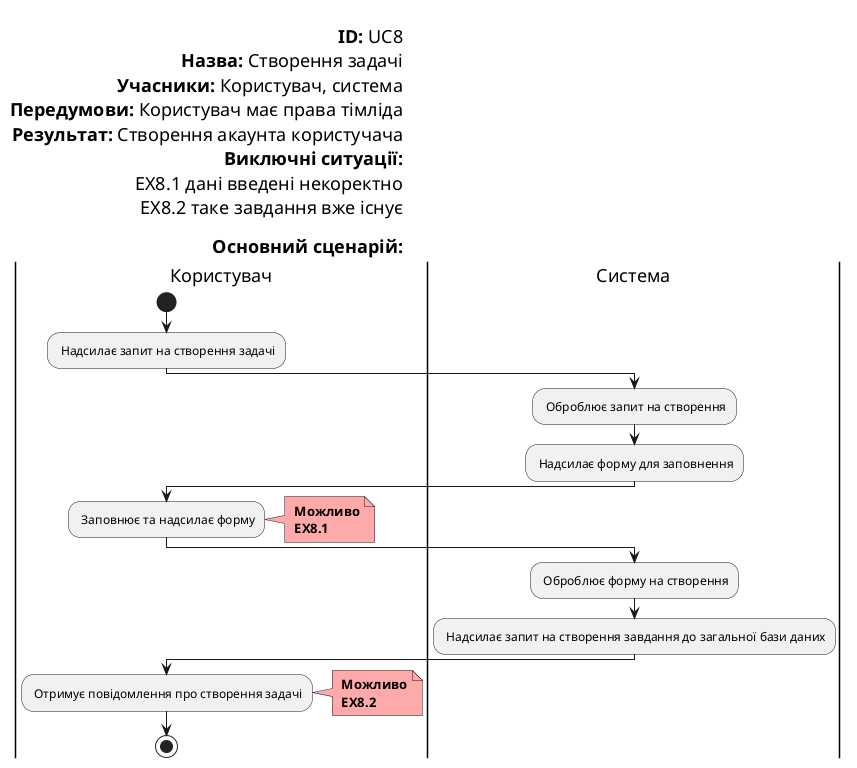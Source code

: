 @startuml
    left header

        <font color=000 size=18><b>ID:</b> UC8
        <font color=000 size=18><b>Назва:</b> Створення задачі
        <font color=000 size=18><b>Учасники:</b> Користувач, система
        <font color=000 size=18><b>Передумови:</b> Користувач має права тімліда
        <font color=000 size=18><b>Результат:</b> Створення акаунта користучача
        <font color=000 size=18><b>Виключні ситуації:</b>
        <font color=000 size=18> EX8.1 дані введені некоректно
        <font color=000 size=18> EX8.2 таке завдання вже існує
        
        <font color=000 size=18><b>Основний сценарій:</b>
    end header

    |Користувач|
        start
        
        : Надсилає запит на створення задачі;
        
    |Система|
        
        : Оброблює запит на створення;
        : Надсилає форму для заповнення;
        
    |Користувач|
    
        : Заповнює та надсилає форму;
        note right #ffaaaa
        <b> Можливо
        <b> EX8.1
        end note
        
    |Система|
    
        : Оброблює форму на створення;
    
        : Надсилає запит на створення завдання до загальної бази даних;
        
    |Користувач|
        : Отримує повідомлення про створення задачі;
        note right #ffaaaa
        <b> Можливо
        <b> EX8.2
        end note
        stop;

@enduml
